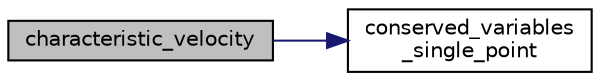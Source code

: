 digraph "characteristic_velocity"
{
 // INTERACTIVE_SVG=YES
  bgcolor="transparent";
  edge [fontname="Helvetica",fontsize="10",labelfontname="Helvetica",labelfontsize="10"];
  node [fontname="Helvetica",fontsize="10",shape=record];
  rankdir="LR";
  Node29 [label="characteristic_velocity",height=0.2,width=0.4,color="black", fillcolor="grey75", style="filled", fontcolor="black"];
  Node29 -> Node30 [color="midnightblue",fontsize="10",style="solid",fontname="Helvetica"];
  Node30 [label="conserved_variables\l_single_point",height=0.2,width=0.4,color="black",URL="$namespacenavierstokesrhsweno.html#a915a5f75335f503106a55b3359b23e4f"];
}
